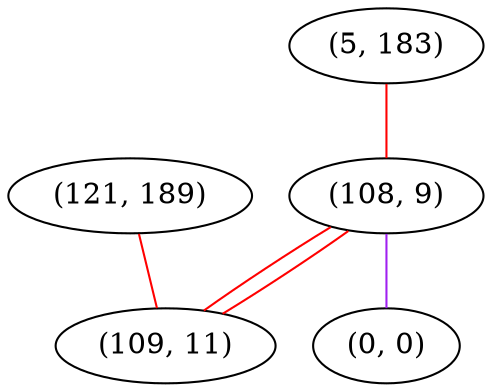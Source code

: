 graph "" {
"(121, 189)";
"(5, 183)";
"(108, 9)";
"(0, 0)";
"(109, 11)";
"(121, 189)" -- "(109, 11)"  [color=red, key=0, weight=1];
"(5, 183)" -- "(108, 9)"  [color=red, key=0, weight=1];
"(108, 9)" -- "(0, 0)"  [color=purple, key=0, weight=4];
"(108, 9)" -- "(109, 11)"  [color=red, key=0, weight=1];
"(108, 9)" -- "(109, 11)"  [color=red, key=1, weight=1];
}
